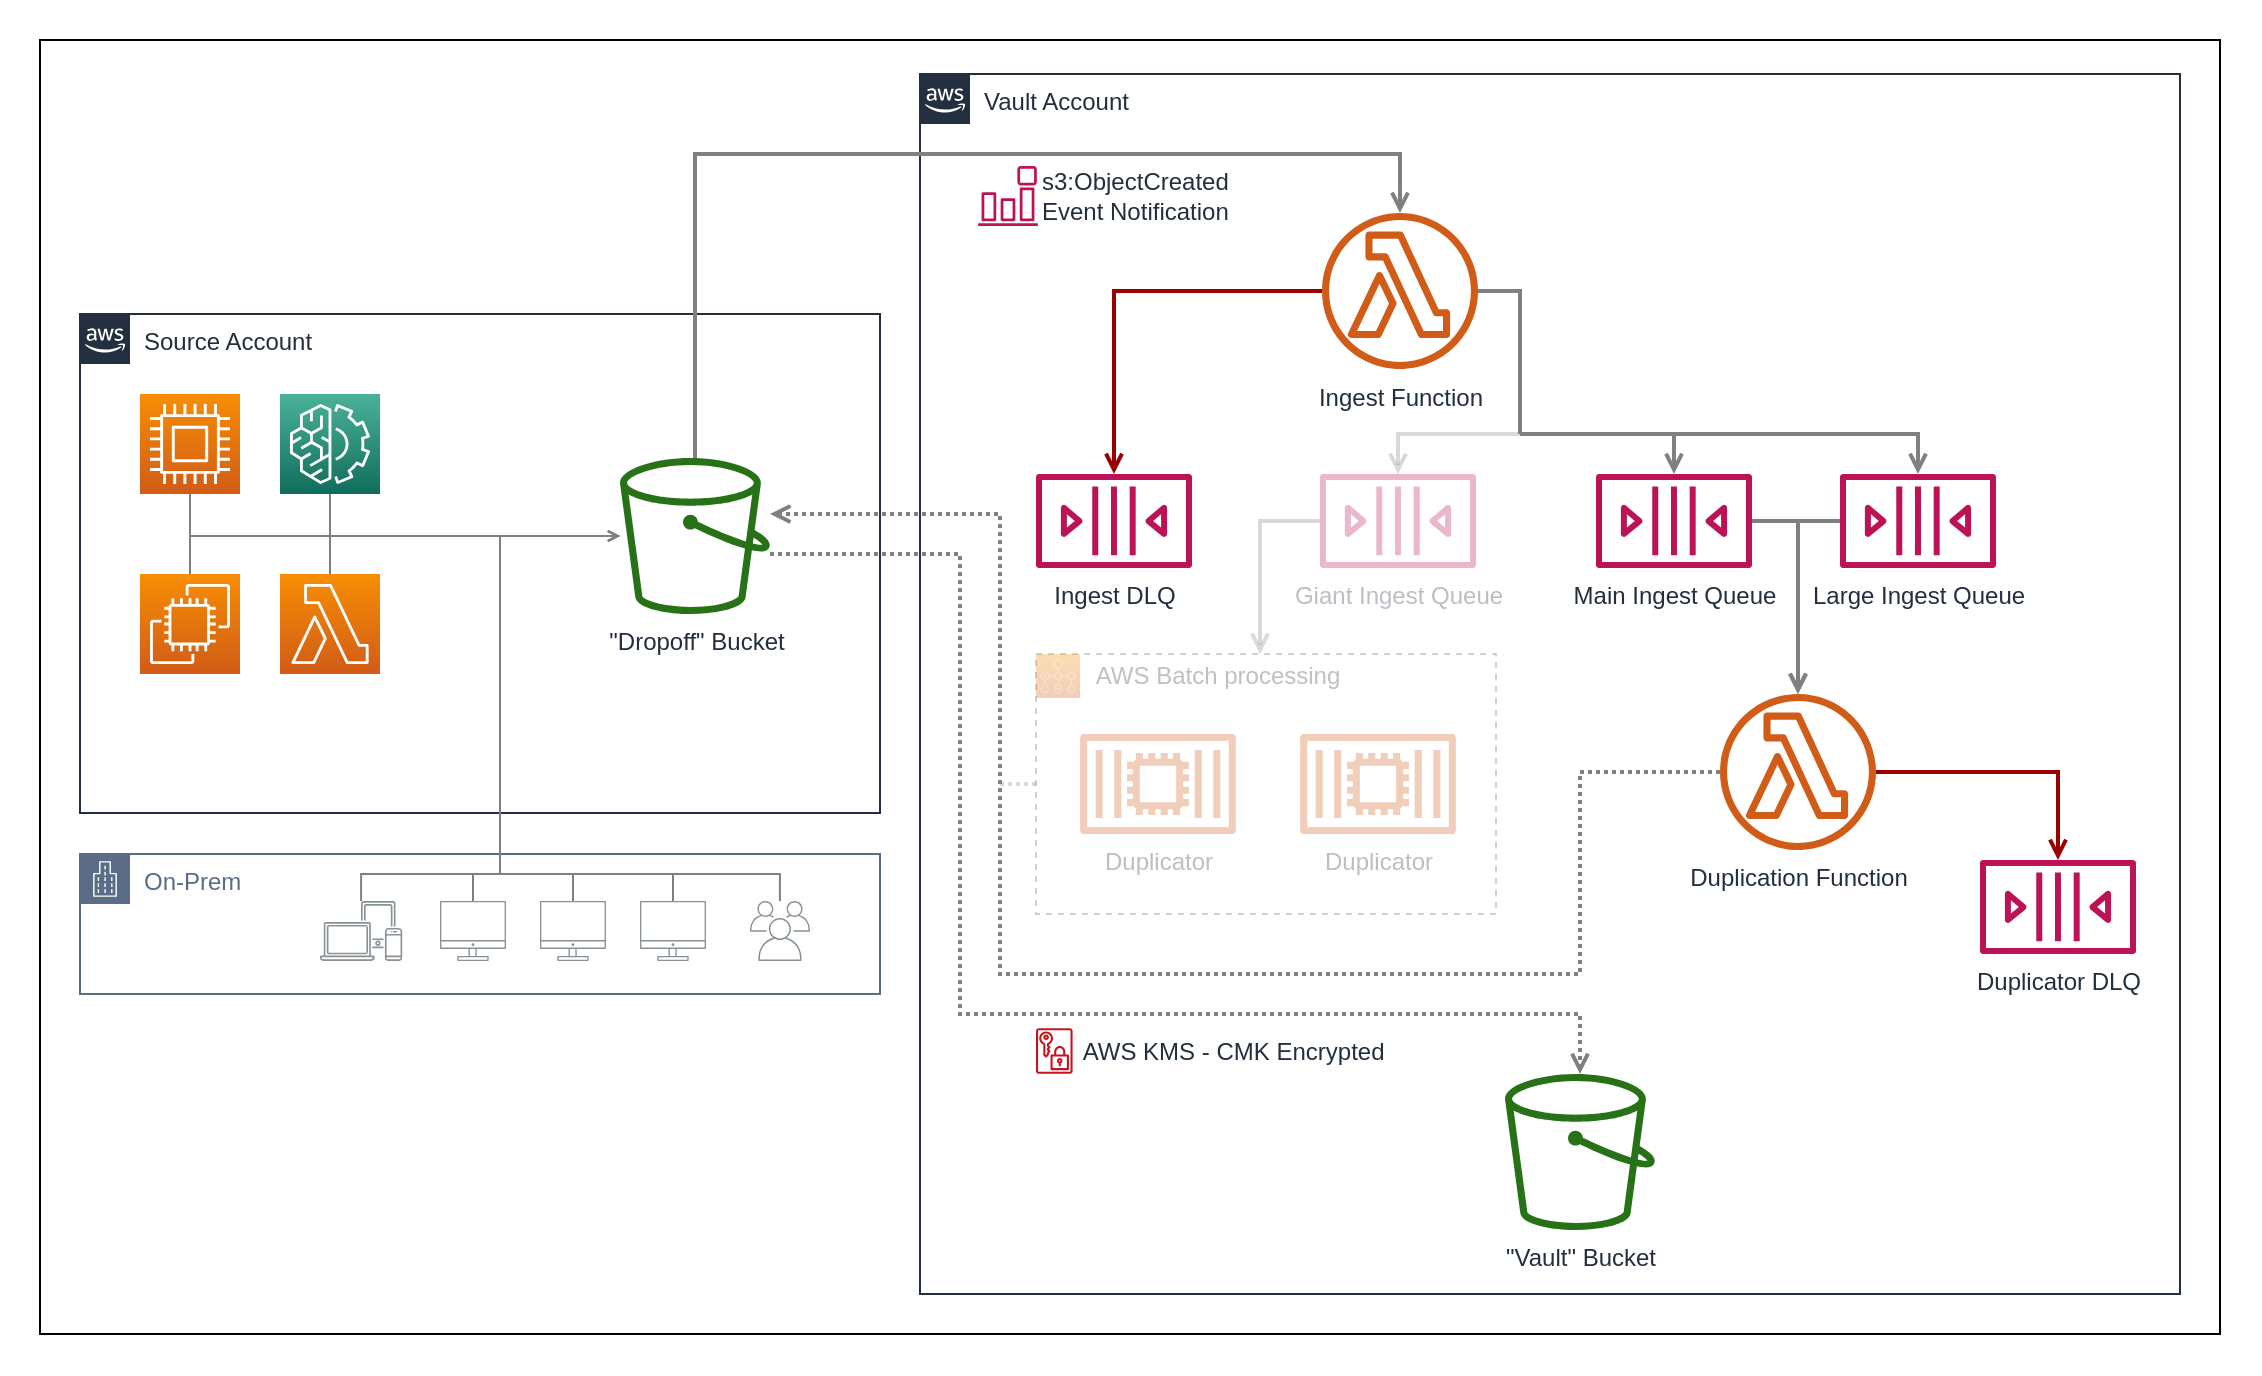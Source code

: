<mxfile version="14.1.8" type="device"><diagram id="Ht1M8jgEwFfnCIfOTk4-" name="Page-1"><mxGraphModel dx="1278" dy="1963" grid="1" gridSize="10" guides="1" tooltips="1" connect="1" arrows="1" fold="1" page="1" pageScale="1" pageWidth="1169" pageHeight="827" math="0" shadow="0"><root><mxCell id="0"/><mxCell id="1" parent="0"/><mxCell id="1i_jakVO_TL3vnPNfb9R-1" value="" style="rounded=0;whiteSpace=wrap;html=1;strokeColor=none;" parent="1" vertex="1"><mxGeometry y="-827" width="1130" height="687" as="geometry"/></mxCell><mxCell id="EbloTgUu-ELCDYjw-hbL-4" value="" style="rounded=0;whiteSpace=wrap;html=1;" parent="1" vertex="1"><mxGeometry x="20" y="-807" width="1090" height="647" as="geometry"/></mxCell><mxCell id="UEzPUAAOIrF-is8g5C7q-176" value="Vault Account" style="points=[[0,0],[0.25,0],[0.5,0],[0.75,0],[1,0],[1,0.25],[1,0.5],[1,0.75],[1,1],[0.75,1],[0.5,1],[0.25,1],[0,1],[0,0.75],[0,0.5],[0,0.25]];outlineConnect=0;gradientColor=none;html=1;whiteSpace=wrap;fontSize=12;fontStyle=0;shape=mxgraph.aws4.group;grIcon=mxgraph.aws4.group_aws_cloud_alt;strokeColor=#232F3E;fillColor=none;verticalAlign=top;align=left;spacingLeft=30;fontColor=#232F3E;dashed=0;labelBackgroundColor=#ffffff;" parent="1" vertex="1"><mxGeometry x="460" y="-790" width="630" height="610" as="geometry"/></mxCell><mxCell id="UEzPUAAOIrF-is8g5C7q-175" value="Source Account" style="points=[[0,0],[0.25,0],[0.5,0],[0.75,0],[1,0],[1,0.25],[1,0.5],[1,0.75],[1,1],[0.75,1],[0.5,1],[0.25,1],[0,1],[0,0.75],[0,0.5],[0,0.25]];outlineConnect=0;gradientColor=none;html=1;whiteSpace=wrap;fontSize=12;fontStyle=0;shape=mxgraph.aws4.group;grIcon=mxgraph.aws4.group_aws_cloud_alt;strokeColor=#232F3E;fillColor=none;verticalAlign=top;align=left;spacingLeft=30;fontColor=#232F3E;dashed=0;labelBackgroundColor=#ffffff;" parent="1" vertex="1"><mxGeometry x="40" y="-670" width="400" height="249.5" as="geometry"/></mxCell><mxCell id="UEzPUAAOIrF-is8g5C7q-202" style="edgeStyle=orthogonalEdgeStyle;rounded=0;orthogonalLoop=1;jettySize=auto;html=1;startArrow=none;startFill=0;endArrow=open;endFill=0;strokeColor=#808080;strokeWidth=2;" parent="1" source="rrF-5P8WD4JK2VBaWhnb-10" target="rrF-5P8WD4JK2VBaWhnb-1" edge="1"><mxGeometry relative="1" as="geometry"><Array as="points"><mxPoint x="348" y="-750"/><mxPoint x="700" y="-750"/></Array><mxPoint x="255.35" y="-706.648" as="sourcePoint"/><mxPoint x="541" y="-701.5" as="targetPoint"/></mxGeometry></mxCell><mxCell id="ES4Ljpm7e_4f4GNC_eYu-3" value="" style="outlineConnect=0;fontColor=#232F3E;gradientColor=#F78E04;gradientDirection=north;fillColor=#D05C17;strokeColor=#ffffff;dashed=0;verticalLabelPosition=bottom;verticalAlign=top;align=center;html=1;fontSize=12;fontStyle=0;aspect=fixed;shape=mxgraph.aws4.resourceIcon;resIcon=mxgraph.aws4.compute;" parent="1" vertex="1"><mxGeometry x="70" y="-630" width="50" height="50" as="geometry"/></mxCell><mxCell id="ES4Ljpm7e_4f4GNC_eYu-4" style="edgeStyle=orthogonalEdgeStyle;rounded=0;orthogonalLoop=1;jettySize=auto;html=1;startArrow=none;startFill=0;endArrow=open;endFill=0;strokeColor=#808080;strokeWidth=1;jumpSize=1;endSize=4;startSize=4;" parent="1" source="ES4Ljpm7e_4f4GNC_eYu-3" target="rrF-5P8WD4JK2VBaWhnb-10" edge="1"><mxGeometry relative="1" as="geometry"><mxPoint x="130" y="-672.5" as="sourcePoint"/><mxPoint x="191" y="-701.5" as="targetPoint"/><Array as="points"><mxPoint x="95" y="-559"/></Array></mxGeometry></mxCell><mxCell id="ES4Ljpm7e_4f4GNC_eYu-6" value="s3:ObjectCreated&lt;br&gt;Event Notification" style="outlineConnect=0;fontColor=#232F3E;fillColor=#BC1356;dashed=0;verticalLabelPosition=middle;verticalAlign=middle;align=left;html=1;fontSize=12;fontStyle=0;aspect=fixed;pointerEvents=1;shape=mxgraph.aws4.event_event_based;labelBorderColor=none;strokeColor=none;labelPosition=right;" parent="1" vertex="1"><mxGeometry x="489" y="-744" width="30" height="30" as="geometry"/></mxCell><mxCell id="ES4Ljpm7e_4f4GNC_eYu-21" style="edgeStyle=orthogonalEdgeStyle;rounded=0;orthogonalLoop=1;jettySize=auto;html=1;startArrow=none;startFill=0;endArrow=open;endFill=0;strokeColor=#808080;strokeWidth=2;opacity=30;" parent="1" source="rrF-5P8WD4JK2VBaWhnb-5" target="rrF-5P8WD4JK2VBaWhnb-16" edge="1"><mxGeometry relative="1" as="geometry"><mxPoint x="810" y="-700" as="sourcePoint"/><mxPoint x="880.0" y="-540" as="targetPoint"/><Array as="points"><mxPoint x="630" y="-566"/></Array></mxGeometry></mxCell><mxCell id="ES4Ljpm7e_4f4GNC_eYu-24" style="edgeStyle=orthogonalEdgeStyle;rounded=0;orthogonalLoop=1;jettySize=auto;html=1;startArrow=none;startFill=0;endArrow=open;endFill=0;strokeColor=#808080;strokeWidth=2;dashed=1;dashPattern=1 1;" parent="1" source="rrF-5P8WD4JK2VBaWhnb-10" target="rrF-5P8WD4JK2VBaWhnb-14" edge="1"><mxGeometry relative="1" as="geometry"><Array as="points"><mxPoint x="480" y="-550"/><mxPoint x="480" y="-320"/><mxPoint x="790" y="-320"/></Array><mxPoint x="191" y="-689.411" as="sourcePoint"/><mxPoint x="752.5" y="-280" as="targetPoint"/></mxGeometry></mxCell><mxCell id="rrF-5P8WD4JK2VBaWhnb-1" value="Ingest Function" style="outlineConnect=0;fontColor=#232F3E;gradientColor=none;fillColor=#D05C17;strokeColor=none;dashed=0;verticalLabelPosition=bottom;verticalAlign=top;align=center;html=1;fontSize=12;fontStyle=0;aspect=fixed;pointerEvents=1;shape=mxgraph.aws4.lambda_function;" parent="1" vertex="1"><mxGeometry x="661" y="-720.5" width="78" height="78" as="geometry"/></mxCell><mxCell id="rrF-5P8WD4JK2VBaWhnb-2" value="Duplication Function" style="outlineConnect=0;fontColor=#232F3E;gradientColor=none;fillColor=#D05C17;strokeColor=none;dashed=0;verticalLabelPosition=bottom;verticalAlign=top;align=center;html=1;fontSize=12;fontStyle=0;aspect=fixed;pointerEvents=1;shape=mxgraph.aws4.lambda_function;" parent="1" vertex="1"><mxGeometry x="860" y="-480" width="78" height="78" as="geometry"/></mxCell><mxCell id="rrF-5P8WD4JK2VBaWhnb-3" value="Large Ingest Queue" style="outlineConnect=0;fontColor=#232F3E;gradientColor=none;fillColor=#BC1356;strokeColor=none;dashed=0;verticalLabelPosition=bottom;verticalAlign=top;align=center;html=1;fontSize=12;fontStyle=0;aspect=fixed;pointerEvents=1;shape=mxgraph.aws4.queue;" parent="1" vertex="1"><mxGeometry x="920" y="-590" width="78" height="47" as="geometry"/></mxCell><mxCell id="rrF-5P8WD4JK2VBaWhnb-4" value="Main Ingest Queue" style="outlineConnect=0;fontColor=#232F3E;gradientColor=none;fillColor=#BC1356;strokeColor=none;dashed=0;verticalLabelPosition=bottom;verticalAlign=top;align=center;html=1;fontSize=12;fontStyle=0;aspect=fixed;pointerEvents=1;shape=mxgraph.aws4.queue;" parent="1" vertex="1"><mxGeometry x="798" y="-590" width="78" height="47" as="geometry"/></mxCell><mxCell id="rrF-5P8WD4JK2VBaWhnb-5" value="Giant Ingest Queue" style="outlineConnect=0;fontColor=#232F3E;gradientColor=none;fillColor=#BC1356;strokeColor=none;dashed=0;verticalLabelPosition=bottom;verticalAlign=top;align=center;html=1;fontSize=12;fontStyle=0;aspect=fixed;pointerEvents=1;shape=mxgraph.aws4.queue;opacity=30;textOpacity=30;" parent="1" vertex="1"><mxGeometry x="660" y="-590" width="78" height="47" as="geometry"/></mxCell><mxCell id="rrF-5P8WD4JK2VBaWhnb-6" value="Ingest DLQ" style="outlineConnect=0;fontColor=#232F3E;gradientColor=none;fillColor=#BC1356;strokeColor=none;dashed=0;verticalLabelPosition=bottom;verticalAlign=top;align=center;html=1;fontSize=12;fontStyle=0;aspect=fixed;pointerEvents=1;shape=mxgraph.aws4.queue;" parent="1" vertex="1"><mxGeometry x="518" y="-590" width="78" height="47" as="geometry"/></mxCell><mxCell id="rrF-5P8WD4JK2VBaWhnb-7" value="Duplicator DLQ" style="outlineConnect=0;fontColor=#232F3E;gradientColor=none;fillColor=#BC1356;strokeColor=none;dashed=0;verticalLabelPosition=bottom;verticalAlign=top;align=center;html=1;fontSize=12;fontStyle=0;aspect=fixed;pointerEvents=1;shape=mxgraph.aws4.queue;" parent="1" vertex="1"><mxGeometry x="990" y="-397" width="78" height="47" as="geometry"/></mxCell><mxCell id="rrF-5P8WD4JK2VBaWhnb-9" value="&amp;nbsp;AWS KMS - CMK Encrypted" style="outlineConnect=0;fontColor=#232F3E;gradientColor=none;fillColor=#C7131F;strokeColor=none;dashed=0;verticalLabelPosition=middle;verticalAlign=middle;align=left;html=1;fontSize=12;fontStyle=0;aspect=fixed;pointerEvents=1;shape=mxgraph.aws4.data_encryption_key;labelPosition=right;" parent="1" vertex="1"><mxGeometry x="518" y="-313" width="18.29" height="23" as="geometry"/></mxCell><mxCell id="rrF-5P8WD4JK2VBaWhnb-10" value="&quot;Dropoff&quot; Bucket" style="outlineConnect=0;fontColor=#232F3E;gradientColor=none;fillColor=#277116;strokeColor=none;dashed=0;verticalLabelPosition=bottom;verticalAlign=top;align=center;html=1;fontSize=12;fontStyle=0;aspect=fixed;pointerEvents=1;shape=mxgraph.aws4.bucket;" parent="1" vertex="1"><mxGeometry x="310" y="-598" width="75" height="78" as="geometry"/></mxCell><mxCell id="rrF-5P8WD4JK2VBaWhnb-14" value="&quot;Vault&quot; Bucket" style="outlineConnect=0;fontColor=#232F3E;gradientColor=none;fillColor=#277116;strokeColor=none;dashed=0;verticalLabelPosition=bottom;verticalAlign=top;align=center;html=1;fontSize=12;fontStyle=0;aspect=fixed;pointerEvents=1;shape=mxgraph.aws4.bucket;" parent="1" vertex="1"><mxGeometry x="752.5" y="-290" width="75" height="78" as="geometry"/></mxCell><mxCell id="rrF-5P8WD4JK2VBaWhnb-22" value="" style="group" parent="1" vertex="1" connectable="0"><mxGeometry x="518" y="-500" width="230" height="130" as="geometry"/></mxCell><mxCell id="rrF-5P8WD4JK2VBaWhnb-16" value="" style="fillColor=none;strokeColor=#5A6C86;dashed=1;verticalAlign=top;fontStyle=0;fontColor=#5A6C86;opacity=30;" parent="rrF-5P8WD4JK2VBaWhnb-22" vertex="1"><mxGeometry width="230" height="130" as="geometry"/></mxCell><mxCell id="rrF-5P8WD4JK2VBaWhnb-11" value="" style="outlineConnect=0;fontColor=#232F3E;gradientColor=#F78E04;gradientDirection=north;fillColor=#D05C17;strokeColor=#ffffff;dashed=0;verticalLabelPosition=bottom;verticalAlign=top;align=center;html=1;fontSize=12;fontStyle=0;aspect=fixed;shape=mxgraph.aws4.resourceIcon;resIcon=mxgraph.aws4.batch;opacity=30;" parent="rrF-5P8WD4JK2VBaWhnb-22" vertex="1"><mxGeometry width="22" height="22" as="geometry"/></mxCell><mxCell id="rrF-5P8WD4JK2VBaWhnb-20" value="AWS Batch processing" style="text;html=1;strokeColor=none;fillColor=none;align=center;verticalAlign=middle;whiteSpace=wrap;rounded=0;fontColor=#333333;opacity=30;textOpacity=30;" parent="rrF-5P8WD4JK2VBaWhnb-22" vertex="1"><mxGeometry x="22" y="1" width="138" height="20" as="geometry"/></mxCell><mxCell id="rrF-5P8WD4JK2VBaWhnb-13" value="Duplicator" style="outlineConnect=0;fontColor=#232F3E;gradientColor=none;fillColor=#D05C17;strokeColor=none;dashed=0;verticalLabelPosition=bottom;verticalAlign=top;align=center;html=1;fontSize=12;fontStyle=0;aspect=fixed;pointerEvents=1;shape=mxgraph.aws4.container_2;opacity=30;textOpacity=30;" parent="rrF-5P8WD4JK2VBaWhnb-22" vertex="1"><mxGeometry x="22" y="40" width="78" height="50" as="geometry"/></mxCell><mxCell id="rrF-5P8WD4JK2VBaWhnb-12" value="Duplicator" style="outlineConnect=0;fontColor=#232F3E;gradientColor=none;fillColor=#D05C17;strokeColor=none;dashed=0;verticalLabelPosition=bottom;verticalAlign=top;align=center;html=1;fontSize=12;fontStyle=0;aspect=fixed;pointerEvents=1;shape=mxgraph.aws4.container_2;opacity=30;textOpacity=30;" parent="rrF-5P8WD4JK2VBaWhnb-22" vertex="1"><mxGeometry x="132" y="40" width="78" height="50" as="geometry"/></mxCell><mxCell id="rrF-5P8WD4JK2VBaWhnb-24" style="edgeStyle=orthogonalEdgeStyle;rounded=0;orthogonalLoop=1;jettySize=auto;html=1;startArrow=none;startFill=0;endArrow=none;endFill=0;strokeColor=#808080;strokeWidth=2;" parent="1" source="rrF-5P8WD4JK2VBaWhnb-1" edge="1"><mxGeometry relative="1" as="geometry"><Array as="points"><mxPoint x="760" y="-681"/></Array><mxPoint x="245.35" y="-656.648" as="sourcePoint"/><mxPoint x="760" y="-610" as="targetPoint"/></mxGeometry></mxCell><mxCell id="rrF-5P8WD4JK2VBaWhnb-25" style="edgeStyle=orthogonalEdgeStyle;rounded=0;orthogonalLoop=1;jettySize=auto;html=1;startArrow=none;startFill=0;endArrow=open;endFill=0;strokeColor=#808080;strokeWidth=2;" parent="1" target="rrF-5P8WD4JK2VBaWhnb-4" edge="1"><mxGeometry relative="1" as="geometry"><Array as="points"><mxPoint x="837" y="-610"/></Array><mxPoint x="760" y="-610" as="sourcePoint"/><mxPoint x="770" y="-600" as="targetPoint"/></mxGeometry></mxCell><mxCell id="rrF-5P8WD4JK2VBaWhnb-26" style="edgeStyle=orthogonalEdgeStyle;rounded=0;orthogonalLoop=1;jettySize=auto;html=1;startArrow=none;startFill=0;endArrow=open;endFill=0;strokeColor=#808080;strokeWidth=2;" parent="1" target="rrF-5P8WD4JK2VBaWhnb-3" edge="1"><mxGeometry relative="1" as="geometry"><Array as="points"><mxPoint x="959" y="-610"/></Array><mxPoint x="760" y="-610" as="sourcePoint"/><mxPoint x="827" y="-579.982" as="targetPoint"/></mxGeometry></mxCell><mxCell id="rrF-5P8WD4JK2VBaWhnb-28" style="edgeStyle=orthogonalEdgeStyle;rounded=0;orthogonalLoop=1;jettySize=auto;html=1;startArrow=none;startFill=0;endArrow=open;endFill=0;strokeWidth=2;fillColor=#f8cecc;strokeColor=#990000;" parent="1" source="rrF-5P8WD4JK2VBaWhnb-1" target="rrF-5P8WD4JK2VBaWhnb-6" edge="1"><mxGeometry relative="1" as="geometry"><Array as="points"><mxPoint x="557" y="-681"/></Array><mxPoint x="690" y="-630" as="sourcePoint"/><mxPoint x="699" y="-599.982" as="targetPoint"/></mxGeometry></mxCell><mxCell id="rrF-5P8WD4JK2VBaWhnb-29" style="edgeStyle=orthogonalEdgeStyle;rounded=0;orthogonalLoop=1;jettySize=auto;html=1;startArrow=none;startFill=0;endArrow=open;endFill=0;strokeColor=#808080;strokeWidth=2;" parent="1" source="rrF-5P8WD4JK2VBaWhnb-3" target="rrF-5P8WD4JK2VBaWhnb-2" edge="1"><mxGeometry relative="1" as="geometry"><Array as="points"><mxPoint x="899" y="-567"/></Array><mxPoint x="770" y="-600" as="sourcePoint"/><mxPoint x="949.0" y="-579.982" as="targetPoint"/></mxGeometry></mxCell><mxCell id="rrF-5P8WD4JK2VBaWhnb-30" style="edgeStyle=orthogonalEdgeStyle;rounded=0;orthogonalLoop=1;jettySize=auto;html=1;startArrow=none;startFill=0;endArrow=open;endFill=0;strokeColor=#808080;strokeWidth=2;" parent="1" source="rrF-5P8WD4JK2VBaWhnb-4" target="rrF-5P8WD4JK2VBaWhnb-2" edge="1"><mxGeometry relative="1" as="geometry"><Array as="points"><mxPoint x="899" y="-567"/></Array><mxPoint x="988.0" y="-556.476" as="sourcePoint"/><mxPoint x="928.0" y="-431" as="targetPoint"/></mxGeometry></mxCell><mxCell id="rrF-5P8WD4JK2VBaWhnb-27" style="edgeStyle=orthogonalEdgeStyle;rounded=0;orthogonalLoop=1;jettySize=auto;html=1;startArrow=none;startFill=0;endArrow=open;endFill=0;strokeColor=#808080;strokeWidth=2;opacity=30;" parent="1" target="rrF-5P8WD4JK2VBaWhnb-5" edge="1"><mxGeometry relative="1" as="geometry"><Array as="points"><mxPoint x="699" y="-610"/></Array><mxPoint x="760" y="-610" as="sourcePoint"/><mxPoint x="949" y="-599.982" as="targetPoint"/></mxGeometry></mxCell><mxCell id="rrF-5P8WD4JK2VBaWhnb-32" style="edgeStyle=orthogonalEdgeStyle;rounded=0;orthogonalLoop=1;jettySize=auto;html=1;startArrow=none;startFill=0;endArrow=open;endFill=0;strokeWidth=2;fillColor=#f8cecc;strokeColor=#990000;" parent="1" source="rrF-5P8WD4JK2VBaWhnb-2" target="rrF-5P8WD4JK2VBaWhnb-7" edge="1"><mxGeometry relative="1" as="geometry"><Array as="points"><mxPoint x="1029" y="-441"/></Array><mxPoint x="1008.0" y="-556.476" as="sourcePoint"/><mxPoint x="948.0" y="-431" as="targetPoint"/></mxGeometry></mxCell><mxCell id="rrF-5P8WD4JK2VBaWhnb-33" style="edgeStyle=orthogonalEdgeStyle;rounded=0;orthogonalLoop=1;jettySize=auto;html=1;startArrow=none;startFill=0;endArrow=open;endFill=0;strokeColor=#808080;strokeWidth=2;dashed=1;dashPattern=1 1;" parent="1" source="rrF-5P8WD4JK2VBaWhnb-2" edge="1"><mxGeometry relative="1" as="geometry"><Array as="points"><mxPoint x="790" y="-441"/><mxPoint x="790" y="-340"/><mxPoint x="500" y="-340"/><mxPoint x="500" y="-570"/></Array><mxPoint x="201" y="-650" as="sourcePoint"/><mxPoint x="385" y="-570" as="targetPoint"/></mxGeometry></mxCell><mxCell id="rrF-5P8WD4JK2VBaWhnb-34" style="edgeStyle=orthogonalEdgeStyle;rounded=0;orthogonalLoop=1;jettySize=auto;html=1;startArrow=none;startFill=0;endArrow=none;endFill=0;strokeColor=#808080;strokeWidth=2;dashed=1;dashPattern=1 1;opacity=30;exitX=0;exitY=0.5;exitDx=0;exitDy=0;" parent="1" source="rrF-5P8WD4JK2VBaWhnb-16" edge="1"><mxGeometry relative="1" as="geometry"><Array as="points"><mxPoint x="500" y="-435"/></Array><mxPoint x="870" y="-451" as="sourcePoint"/><mxPoint x="500" y="-435" as="targetPoint"/></mxGeometry></mxCell><mxCell id="rrF-5P8WD4JK2VBaWhnb-35" value="On-Prem" style="points=[[0,0],[0.25,0],[0.5,0],[0.75,0],[1,0],[1,0.25],[1,0.5],[1,0.75],[1,1],[0.75,1],[0.5,1],[0.25,1],[0,1],[0,0.75],[0,0.5],[0,0.25]];outlineConnect=0;gradientColor=none;html=1;whiteSpace=wrap;fontSize=12;fontStyle=0;shape=mxgraph.aws4.group;grIcon=mxgraph.aws4.group_corporate_data_center;strokeColor=#5A6C86;fillColor=none;verticalAlign=top;align=left;spacingLeft=30;fontColor=#5A6C86;dashed=0;" parent="1" vertex="1"><mxGeometry x="40" y="-400" width="400" height="70" as="geometry"/></mxCell><mxCell id="rrF-5P8WD4JK2VBaWhnb-37" value="" style="outlineConnect=0;gradientColor=none;fontColor=#545B64;strokeColor=none;fillColor=#879196;dashed=0;verticalLabelPosition=bottom;verticalAlign=top;align=center;html=1;fontSize=12;fontStyle=0;aspect=fixed;shape=mxgraph.aws4.illustration_desktop;pointerEvents=1;" parent="1" vertex="1"><mxGeometry x="270" y="-376.5" width="32.97" height="30" as="geometry"/></mxCell><mxCell id="rrF-5P8WD4JK2VBaWhnb-38" value="" style="outlineConnect=0;gradientColor=none;fontColor=#545B64;strokeColor=none;fillColor=#879196;dashed=0;verticalLabelPosition=bottom;verticalAlign=top;align=center;html=1;fontSize=12;fontStyle=0;aspect=fixed;shape=mxgraph.aws4.illustration_desktop;pointerEvents=1;" parent="1" vertex="1"><mxGeometry x="320" y="-376.5" width="32.97" height="30" as="geometry"/></mxCell><mxCell id="rrF-5P8WD4JK2VBaWhnb-39" value="" style="outlineConnect=0;gradientColor=none;fontColor=#545B64;strokeColor=none;fillColor=#879196;dashed=0;verticalLabelPosition=bottom;verticalAlign=top;align=center;html=1;fontSize=12;fontStyle=0;aspect=fixed;shape=mxgraph.aws4.illustration_users;pointerEvents=1;" parent="1" vertex="1"><mxGeometry x="375" y="-376.5" width="30" height="30" as="geometry"/></mxCell><mxCell id="rrF-5P8WD4JK2VBaWhnb-40" value="" style="outlineConnect=0;fontColor=#232F3E;gradientColor=#F78E04;gradientDirection=north;fillColor=#D05C17;strokeColor=#ffffff;dashed=0;verticalLabelPosition=bottom;verticalAlign=top;align=center;html=1;fontSize=12;fontStyle=0;aspect=fixed;shape=mxgraph.aws4.resourceIcon;resIcon=mxgraph.aws4.ec2;" parent="1" vertex="1"><mxGeometry x="70" y="-540" width="50" height="50" as="geometry"/></mxCell><mxCell id="rrF-5P8WD4JK2VBaWhnb-41" value="" style="outlineConnect=0;fontColor=#232F3E;gradientColor=#F78E04;gradientDirection=north;fillColor=#D05C17;strokeColor=#ffffff;dashed=0;verticalLabelPosition=bottom;verticalAlign=top;align=center;html=1;fontSize=12;fontStyle=0;aspect=fixed;shape=mxgraph.aws4.resourceIcon;resIcon=mxgraph.aws4.lambda;" parent="1" vertex="1"><mxGeometry x="140" y="-540" width="50" height="50" as="geometry"/></mxCell><mxCell id="rrF-5P8WD4JK2VBaWhnb-42" value="" style="outlineConnect=0;fontColor=#232F3E;gradientColor=#4AB29A;gradientDirection=north;fillColor=#116D5B;strokeColor=#ffffff;dashed=0;verticalLabelPosition=bottom;verticalAlign=top;align=center;html=1;fontSize=12;fontStyle=0;aspect=fixed;shape=mxgraph.aws4.resourceIcon;resIcon=mxgraph.aws4.machine_learning;" parent="1" vertex="1"><mxGeometry x="140" y="-630" width="50" height="50" as="geometry"/></mxCell><mxCell id="rrF-5P8WD4JK2VBaWhnb-43" style="edgeStyle=orthogonalEdgeStyle;rounded=0;orthogonalLoop=1;jettySize=auto;html=1;startArrow=none;startFill=0;endArrow=open;endFill=0;strokeColor=#808080;strokeWidth=1;jumpSize=1;endSize=4;startSize=4;" parent="1" source="rrF-5P8WD4JK2VBaWhnb-40" target="rrF-5P8WD4JK2VBaWhnb-10" edge="1"><mxGeometry relative="1" as="geometry"><mxPoint x="105" y="-570" as="sourcePoint"/><mxPoint x="320" y="-550" as="targetPoint"/><Array as="points"><mxPoint x="95" y="-559"/></Array></mxGeometry></mxCell><mxCell id="rrF-5P8WD4JK2VBaWhnb-44" style="edgeStyle=orthogonalEdgeStyle;rounded=0;orthogonalLoop=1;jettySize=auto;html=1;startArrow=none;startFill=0;endArrow=open;endFill=0;strokeColor=#808080;strokeWidth=1;jumpSize=1;endSize=4;startSize=4;" parent="1" source="rrF-5P8WD4JK2VBaWhnb-41" target="rrF-5P8WD4JK2VBaWhnb-10" edge="1"><mxGeometry relative="1" as="geometry"><mxPoint x="105" y="-530" as="sourcePoint"/><mxPoint x="320" y="-549" as="targetPoint"/><Array as="points"><mxPoint x="165" y="-559"/></Array></mxGeometry></mxCell><mxCell id="rrF-5P8WD4JK2VBaWhnb-45" style="edgeStyle=orthogonalEdgeStyle;rounded=0;orthogonalLoop=1;jettySize=auto;html=1;startArrow=none;startFill=0;endArrow=open;endFill=0;strokeColor=#808080;strokeWidth=1;jumpSize=1;endSize=4;startSize=4;" parent="1" source="rrF-5P8WD4JK2VBaWhnb-42" target="rrF-5P8WD4JK2VBaWhnb-10" edge="1"><mxGeometry relative="1" as="geometry"><mxPoint x="105" y="-570" as="sourcePoint"/><mxPoint x="320" y="-549" as="targetPoint"/><Array as="points"><mxPoint x="165" y="-559"/></Array></mxGeometry></mxCell><mxCell id="rrF-5P8WD4JK2VBaWhnb-47" value="" style="outlineConnect=0;gradientColor=none;fontColor=#545B64;strokeColor=none;fillColor=#879196;dashed=0;verticalLabelPosition=bottom;verticalAlign=top;align=center;html=1;fontSize=12;fontStyle=0;aspect=fixed;shape=mxgraph.aws4.illustration_desktop;pointerEvents=1;" parent="1" vertex="1"><mxGeometry x="220" y="-376.5" width="32.97" height="30" as="geometry"/></mxCell><mxCell id="rrF-5P8WD4JK2VBaWhnb-48" value="" style="outlineConnect=0;gradientColor=none;fontColor=#545B64;strokeColor=none;fillColor=#879196;dashed=0;verticalLabelPosition=bottom;verticalAlign=top;align=center;html=1;fontSize=12;fontStyle=0;aspect=fixed;shape=mxgraph.aws4.illustration_devices;pointerEvents=1" parent="1" vertex="1"><mxGeometry x="160" y="-376.5" width="41.1" height="30" as="geometry"/></mxCell><mxCell id="rrF-5P8WD4JK2VBaWhnb-49" style="edgeStyle=orthogonalEdgeStyle;rounded=0;orthogonalLoop=1;jettySize=auto;html=1;startArrow=none;startFill=0;endArrow=none;endFill=0;strokeColor=#808080;strokeWidth=1;jumpSize=1;endSize=4;startSize=4;" parent="1" source="rrF-5P8WD4JK2VBaWhnb-48" edge="1"><mxGeometry relative="1" as="geometry"><mxPoint x="180.552" y="-375.449" as="sourcePoint"/><mxPoint x="250" y="-559" as="targetPoint"/><Array as="points"><mxPoint x="181" y="-390"/><mxPoint x="250" y="-390"/></Array></mxGeometry></mxCell><mxCell id="rrF-5P8WD4JK2VBaWhnb-50" style="edgeStyle=orthogonalEdgeStyle;rounded=0;orthogonalLoop=1;jettySize=auto;html=1;startArrow=none;startFill=0;endArrow=none;endFill=0;strokeColor=#808080;strokeWidth=1;jumpSize=1;endSize=4;startSize=4;" parent="1" source="rrF-5P8WD4JK2VBaWhnb-47" edge="1"><mxGeometry relative="1" as="geometry"><mxPoint x="190.56" y="-366.449" as="sourcePoint"/><mxPoint x="250" y="-390" as="targetPoint"/><Array as="points"><mxPoint x="237" y="-390"/></Array></mxGeometry></mxCell><mxCell id="rrF-5P8WD4JK2VBaWhnb-51" style="edgeStyle=orthogonalEdgeStyle;rounded=0;orthogonalLoop=1;jettySize=auto;html=1;startArrow=none;startFill=0;endArrow=none;endFill=0;strokeColor=#808080;strokeWidth=1;jumpSize=1;endSize=4;startSize=4;" parent="1" source="rrF-5P8WD4JK2VBaWhnb-37" edge="1"><mxGeometry relative="1" as="geometry"><mxPoint x="190.56" y="-366.449" as="sourcePoint"/><mxPoint x="250" y="-390" as="targetPoint"/><Array as="points"><mxPoint x="287" y="-390"/></Array></mxGeometry></mxCell><mxCell id="rrF-5P8WD4JK2VBaWhnb-52" style="edgeStyle=orthogonalEdgeStyle;rounded=0;orthogonalLoop=1;jettySize=auto;html=1;startArrow=none;startFill=0;endArrow=none;endFill=0;strokeColor=#808080;strokeWidth=1;jumpSize=1;endSize=4;startSize=4;" parent="1" source="rrF-5P8WD4JK2VBaWhnb-38" edge="1"><mxGeometry relative="1" as="geometry"><mxPoint x="296.52" y="-366.481" as="sourcePoint"/><mxPoint x="250" y="-390" as="targetPoint"/><Array as="points"><mxPoint x="337" y="-390"/></Array></mxGeometry></mxCell><mxCell id="rrF-5P8WD4JK2VBaWhnb-54" style="edgeStyle=orthogonalEdgeStyle;rounded=0;orthogonalLoop=1;jettySize=auto;html=1;startArrow=none;startFill=0;endArrow=none;endFill=0;strokeColor=#808080;strokeWidth=1;jumpSize=1;endSize=4;startSize=4;" parent="1" source="rrF-5P8WD4JK2VBaWhnb-39" edge="1"><mxGeometry relative="1" as="geometry"><mxPoint x="306.52" y="-356.481" as="sourcePoint"/><mxPoint x="250" y="-390" as="targetPoint"/><Array as="points"><mxPoint x="390" y="-390"/></Array></mxGeometry></mxCell></root></mxGraphModel></diagram></mxfile>